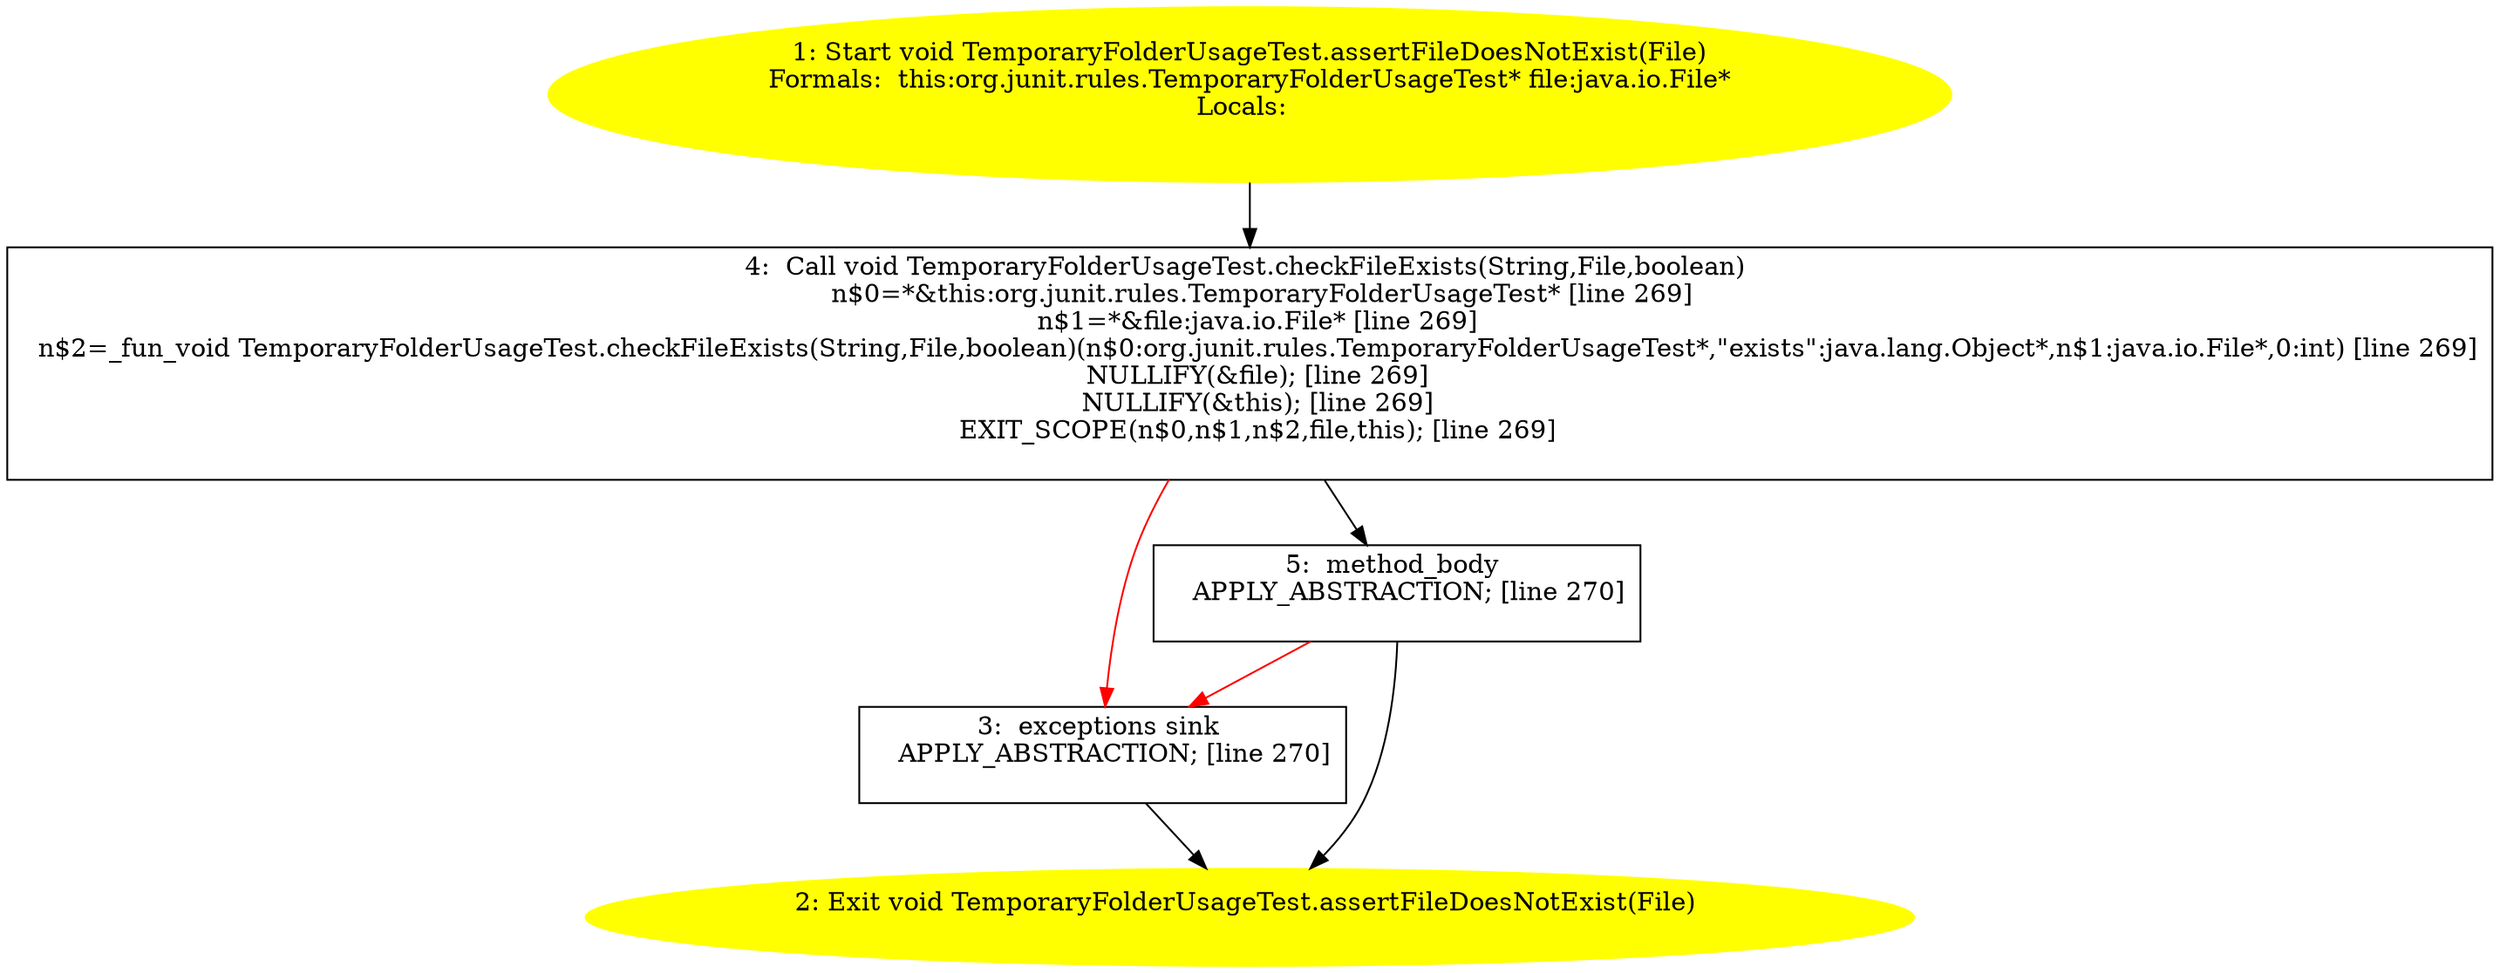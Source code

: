 /* @generated */
digraph cfg {
"org.junit.rules.TemporaryFolderUsageTest.assertFileDoesNotExist(java.io.File):void.d4064f9fb880dd8951806627cacc12ce_1" [label="1: Start void TemporaryFolderUsageTest.assertFileDoesNotExist(File)\nFormals:  this:org.junit.rules.TemporaryFolderUsageTest* file:java.io.File*\nLocals:  \n  " color=yellow style=filled]
	

	 "org.junit.rules.TemporaryFolderUsageTest.assertFileDoesNotExist(java.io.File):void.d4064f9fb880dd8951806627cacc12ce_1" -> "org.junit.rules.TemporaryFolderUsageTest.assertFileDoesNotExist(java.io.File):void.d4064f9fb880dd8951806627cacc12ce_4" ;
"org.junit.rules.TemporaryFolderUsageTest.assertFileDoesNotExist(java.io.File):void.d4064f9fb880dd8951806627cacc12ce_2" [label="2: Exit void TemporaryFolderUsageTest.assertFileDoesNotExist(File) \n  " color=yellow style=filled]
	

"org.junit.rules.TemporaryFolderUsageTest.assertFileDoesNotExist(java.io.File):void.d4064f9fb880dd8951806627cacc12ce_3" [label="3:  exceptions sink \n   APPLY_ABSTRACTION; [line 270]\n " shape="box"]
	

	 "org.junit.rules.TemporaryFolderUsageTest.assertFileDoesNotExist(java.io.File):void.d4064f9fb880dd8951806627cacc12ce_3" -> "org.junit.rules.TemporaryFolderUsageTest.assertFileDoesNotExist(java.io.File):void.d4064f9fb880dd8951806627cacc12ce_2" ;
"org.junit.rules.TemporaryFolderUsageTest.assertFileDoesNotExist(java.io.File):void.d4064f9fb880dd8951806627cacc12ce_4" [label="4:  Call void TemporaryFolderUsageTest.checkFileExists(String,File,boolean) \n   n$0=*&this:org.junit.rules.TemporaryFolderUsageTest* [line 269]\n  n$1=*&file:java.io.File* [line 269]\n  n$2=_fun_void TemporaryFolderUsageTest.checkFileExists(String,File,boolean)(n$0:org.junit.rules.TemporaryFolderUsageTest*,\"exists\":java.lang.Object*,n$1:java.io.File*,0:int) [line 269]\n  NULLIFY(&file); [line 269]\n  NULLIFY(&this); [line 269]\n  EXIT_SCOPE(n$0,n$1,n$2,file,this); [line 269]\n " shape="box"]
	

	 "org.junit.rules.TemporaryFolderUsageTest.assertFileDoesNotExist(java.io.File):void.d4064f9fb880dd8951806627cacc12ce_4" -> "org.junit.rules.TemporaryFolderUsageTest.assertFileDoesNotExist(java.io.File):void.d4064f9fb880dd8951806627cacc12ce_5" ;
	 "org.junit.rules.TemporaryFolderUsageTest.assertFileDoesNotExist(java.io.File):void.d4064f9fb880dd8951806627cacc12ce_4" -> "org.junit.rules.TemporaryFolderUsageTest.assertFileDoesNotExist(java.io.File):void.d4064f9fb880dd8951806627cacc12ce_3" [color="red" ];
"org.junit.rules.TemporaryFolderUsageTest.assertFileDoesNotExist(java.io.File):void.d4064f9fb880dd8951806627cacc12ce_5" [label="5:  method_body \n   APPLY_ABSTRACTION; [line 270]\n " shape="box"]
	

	 "org.junit.rules.TemporaryFolderUsageTest.assertFileDoesNotExist(java.io.File):void.d4064f9fb880dd8951806627cacc12ce_5" -> "org.junit.rules.TemporaryFolderUsageTest.assertFileDoesNotExist(java.io.File):void.d4064f9fb880dd8951806627cacc12ce_2" ;
	 "org.junit.rules.TemporaryFolderUsageTest.assertFileDoesNotExist(java.io.File):void.d4064f9fb880dd8951806627cacc12ce_5" -> "org.junit.rules.TemporaryFolderUsageTest.assertFileDoesNotExist(java.io.File):void.d4064f9fb880dd8951806627cacc12ce_3" [color="red" ];
}
